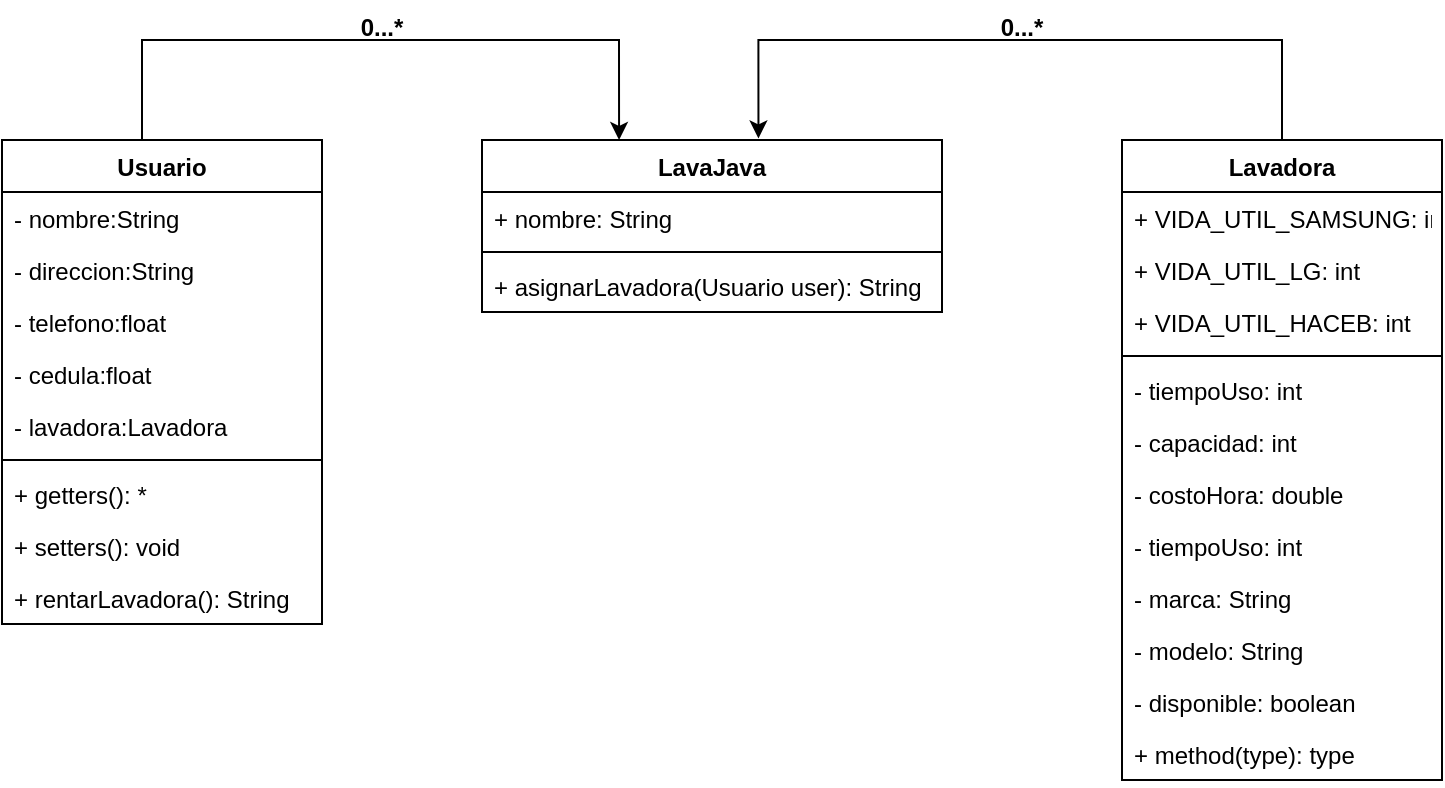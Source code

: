 <mxfile version="14.9.3" type="github">
  <diagram id="nXumchTq4_6fQVCmf7b5" name="Page-1">
    <mxGraphModel dx="1278" dy="489" grid="1" gridSize="10" guides="1" tooltips="1" connect="1" arrows="1" fold="1" page="1" pageScale="1" pageWidth="827" pageHeight="1169" math="0" shadow="0">
      <root>
        <mxCell id="0" />
        <mxCell id="1" parent="0" />
        <mxCell id="LjlsGnPqCwbg3GAt-NZt-34" style="edgeStyle=orthogonalEdgeStyle;rounded=0;orthogonalLoop=1;jettySize=auto;html=1;exitX=0.5;exitY=0;exitDx=0;exitDy=0;entryX=0.298;entryY=0;entryDx=0;entryDy=0;entryPerimeter=0;" parent="1" source="LjlsGnPqCwbg3GAt-NZt-1" target="LjlsGnPqCwbg3GAt-NZt-11" edge="1">
          <mxGeometry relative="1" as="geometry">
            <Array as="points">
              <mxPoint x="130" y="150" />
              <mxPoint x="369" y="150" />
            </Array>
          </mxGeometry>
        </mxCell>
        <mxCell id="LjlsGnPqCwbg3GAt-NZt-1" value="Usuario" style="swimlane;fontStyle=1;align=center;verticalAlign=top;childLayout=stackLayout;horizontal=1;startSize=26;horizontalStack=0;resizeParent=1;resizeParentMax=0;resizeLast=0;collapsible=1;marginBottom=0;" parent="1" vertex="1">
          <mxGeometry x="60" y="200" width="160" height="242" as="geometry" />
        </mxCell>
        <mxCell id="LjlsGnPqCwbg3GAt-NZt-2" value="- nombre:String&#xa;" style="text;strokeColor=none;fillColor=none;align=left;verticalAlign=top;spacingLeft=4;spacingRight=4;overflow=hidden;rotatable=0;points=[[0,0.5],[1,0.5]];portConstraint=eastwest;" parent="LjlsGnPqCwbg3GAt-NZt-1" vertex="1">
          <mxGeometry y="26" width="160" height="26" as="geometry" />
        </mxCell>
        <mxCell id="LjlsGnPqCwbg3GAt-NZt-5" value="- direccion:String&#xa;" style="text;strokeColor=none;fillColor=none;align=left;verticalAlign=top;spacingLeft=4;spacingRight=4;overflow=hidden;rotatable=0;points=[[0,0.5],[1,0.5]];portConstraint=eastwest;" parent="LjlsGnPqCwbg3GAt-NZt-1" vertex="1">
          <mxGeometry y="52" width="160" height="26" as="geometry" />
        </mxCell>
        <mxCell id="LjlsGnPqCwbg3GAt-NZt-6" value="- telefono:float&#xa;" style="text;strokeColor=none;fillColor=none;align=left;verticalAlign=top;spacingLeft=4;spacingRight=4;overflow=hidden;rotatable=0;points=[[0,0.5],[1,0.5]];portConstraint=eastwest;" parent="LjlsGnPqCwbg3GAt-NZt-1" vertex="1">
          <mxGeometry y="78" width="160" height="26" as="geometry" />
        </mxCell>
        <mxCell id="LjlsGnPqCwbg3GAt-NZt-7" value="- cedula:float&#xa;" style="text;strokeColor=none;fillColor=none;align=left;verticalAlign=top;spacingLeft=4;spacingRight=4;overflow=hidden;rotatable=0;points=[[0,0.5],[1,0.5]];portConstraint=eastwest;" parent="LjlsGnPqCwbg3GAt-NZt-1" vertex="1">
          <mxGeometry y="104" width="160" height="26" as="geometry" />
        </mxCell>
        <mxCell id="LjlsGnPqCwbg3GAt-NZt-8" value="- lavadora:Lavadora&#xa;" style="text;strokeColor=none;fillColor=none;align=left;verticalAlign=top;spacingLeft=4;spacingRight=4;overflow=hidden;rotatable=0;points=[[0,0.5],[1,0.5]];portConstraint=eastwest;" parent="LjlsGnPqCwbg3GAt-NZt-1" vertex="1">
          <mxGeometry y="130" width="160" height="26" as="geometry" />
        </mxCell>
        <mxCell id="LjlsGnPqCwbg3GAt-NZt-3" value="" style="line;strokeWidth=1;fillColor=none;align=left;verticalAlign=middle;spacingTop=-1;spacingLeft=3;spacingRight=3;rotatable=0;labelPosition=right;points=[];portConstraint=eastwest;" parent="LjlsGnPqCwbg3GAt-NZt-1" vertex="1">
          <mxGeometry y="156" width="160" height="8" as="geometry" />
        </mxCell>
        <mxCell id="LjlsGnPqCwbg3GAt-NZt-4" value="+ getters(): *" style="text;strokeColor=none;fillColor=none;align=left;verticalAlign=top;spacingLeft=4;spacingRight=4;overflow=hidden;rotatable=0;points=[[0,0.5],[1,0.5]];portConstraint=eastwest;" parent="LjlsGnPqCwbg3GAt-NZt-1" vertex="1">
          <mxGeometry y="164" width="160" height="26" as="geometry" />
        </mxCell>
        <mxCell id="LjlsGnPqCwbg3GAt-NZt-9" value="+ setters(): void" style="text;strokeColor=none;fillColor=none;align=left;verticalAlign=top;spacingLeft=4;spacingRight=4;overflow=hidden;rotatable=0;points=[[0,0.5],[1,0.5]];portConstraint=eastwest;" parent="LjlsGnPqCwbg3GAt-NZt-1" vertex="1">
          <mxGeometry y="190" width="160" height="26" as="geometry" />
        </mxCell>
        <mxCell id="LjlsGnPqCwbg3GAt-NZt-10" value="+ rentarLavadora(): String" style="text;strokeColor=none;fillColor=none;align=left;verticalAlign=top;spacingLeft=4;spacingRight=4;overflow=hidden;rotatable=0;points=[[0,0.5],[1,0.5]];portConstraint=eastwest;" parent="LjlsGnPqCwbg3GAt-NZt-1" vertex="1">
          <mxGeometry y="216" width="160" height="26" as="geometry" />
        </mxCell>
        <mxCell id="LjlsGnPqCwbg3GAt-NZt-11" value="LavaJava" style="swimlane;fontStyle=1;align=center;verticalAlign=top;childLayout=stackLayout;horizontal=1;startSize=26;horizontalStack=0;resizeParent=1;resizeParentMax=0;resizeLast=0;collapsible=1;marginBottom=0;" parent="1" vertex="1">
          <mxGeometry x="300" y="200" width="230" height="86" as="geometry" />
        </mxCell>
        <mxCell id="LjlsGnPqCwbg3GAt-NZt-12" value="+ nombre: String" style="text;strokeColor=none;fillColor=none;align=left;verticalAlign=top;spacingLeft=4;spacingRight=4;overflow=hidden;rotatable=0;points=[[0,0.5],[1,0.5]];portConstraint=eastwest;" parent="LjlsGnPqCwbg3GAt-NZt-11" vertex="1">
          <mxGeometry y="26" width="230" height="26" as="geometry" />
        </mxCell>
        <mxCell id="LjlsGnPqCwbg3GAt-NZt-13" value="" style="line;strokeWidth=1;fillColor=none;align=left;verticalAlign=middle;spacingTop=-1;spacingLeft=3;spacingRight=3;rotatable=0;labelPosition=right;points=[];portConstraint=eastwest;" parent="LjlsGnPqCwbg3GAt-NZt-11" vertex="1">
          <mxGeometry y="52" width="230" height="8" as="geometry" />
        </mxCell>
        <mxCell id="LjlsGnPqCwbg3GAt-NZt-14" value="+ asignarLavadora(Usuario user): String" style="text;strokeColor=none;fillColor=none;align=left;verticalAlign=top;spacingLeft=4;spacingRight=4;overflow=hidden;rotatable=0;points=[[0,0.5],[1,0.5]];portConstraint=eastwest;" parent="LjlsGnPqCwbg3GAt-NZt-11" vertex="1">
          <mxGeometry y="60" width="230" height="26" as="geometry" />
        </mxCell>
        <mxCell id="LjlsGnPqCwbg3GAt-NZt-39" style="edgeStyle=orthogonalEdgeStyle;rounded=0;orthogonalLoop=1;jettySize=auto;html=1;exitX=0.5;exitY=0;exitDx=0;exitDy=0;entryX=0.601;entryY=-0.009;entryDx=0;entryDy=0;entryPerimeter=0;" parent="1" source="LjlsGnPqCwbg3GAt-NZt-15" target="LjlsGnPqCwbg3GAt-NZt-11" edge="1">
          <mxGeometry relative="1" as="geometry">
            <Array as="points">
              <mxPoint x="700" y="150" />
              <mxPoint x="438" y="150" />
            </Array>
          </mxGeometry>
        </mxCell>
        <mxCell id="LjlsGnPqCwbg3GAt-NZt-15" value="Lavadora" style="swimlane;fontStyle=1;align=center;verticalAlign=top;childLayout=stackLayout;horizontal=1;startSize=26;horizontalStack=0;resizeParent=1;resizeParentMax=0;resizeLast=0;collapsible=1;marginBottom=0;" parent="1" vertex="1">
          <mxGeometry x="620" y="200" width="160" height="320" as="geometry" />
        </mxCell>
        <mxCell id="LjlsGnPqCwbg3GAt-NZt-16" value="+ VIDA_UTIL_SAMSUNG: int" style="text;strokeColor=none;fillColor=none;align=left;verticalAlign=top;spacingLeft=4;spacingRight=4;overflow=hidden;rotatable=0;points=[[0,0.5],[1,0.5]];portConstraint=eastwest;" parent="LjlsGnPqCwbg3GAt-NZt-15" vertex="1">
          <mxGeometry y="26" width="160" height="26" as="geometry" />
        </mxCell>
        <mxCell id="LjlsGnPqCwbg3GAt-NZt-20" value="+ VIDA_UTIL_LG: int" style="text;strokeColor=none;fillColor=none;align=left;verticalAlign=top;spacingLeft=4;spacingRight=4;overflow=hidden;rotatable=0;points=[[0,0.5],[1,0.5]];portConstraint=eastwest;" parent="LjlsGnPqCwbg3GAt-NZt-15" vertex="1">
          <mxGeometry y="52" width="160" height="26" as="geometry" />
        </mxCell>
        <mxCell id="LjlsGnPqCwbg3GAt-NZt-21" value="+ VIDA_UTIL_HACEB: int" style="text;strokeColor=none;fillColor=none;align=left;verticalAlign=top;spacingLeft=4;spacingRight=4;overflow=hidden;rotatable=0;points=[[0,0.5],[1,0.5]];portConstraint=eastwest;" parent="LjlsGnPqCwbg3GAt-NZt-15" vertex="1">
          <mxGeometry y="78" width="160" height="26" as="geometry" />
        </mxCell>
        <mxCell id="LjlsGnPqCwbg3GAt-NZt-17" value="" style="line;strokeWidth=1;fillColor=none;align=left;verticalAlign=middle;spacingTop=-1;spacingLeft=3;spacingRight=3;rotatable=0;labelPosition=right;points=[];portConstraint=eastwest;" parent="LjlsGnPqCwbg3GAt-NZt-15" vertex="1">
          <mxGeometry y="104" width="160" height="8" as="geometry" />
        </mxCell>
        <mxCell id="LjlsGnPqCwbg3GAt-NZt-22" value="- tiempoUso: int" style="text;strokeColor=none;fillColor=none;align=left;verticalAlign=top;spacingLeft=4;spacingRight=4;overflow=hidden;rotatable=0;points=[[0,0.5],[1,0.5]];portConstraint=eastwest;" parent="LjlsGnPqCwbg3GAt-NZt-15" vertex="1">
          <mxGeometry y="112" width="160" height="26" as="geometry" />
        </mxCell>
        <mxCell id="LjlsGnPqCwbg3GAt-NZt-23" value="- capacidad: int" style="text;strokeColor=none;fillColor=none;align=left;verticalAlign=top;spacingLeft=4;spacingRight=4;overflow=hidden;rotatable=0;points=[[0,0.5],[1,0.5]];portConstraint=eastwest;" parent="LjlsGnPqCwbg3GAt-NZt-15" vertex="1">
          <mxGeometry y="138" width="160" height="26" as="geometry" />
        </mxCell>
        <mxCell id="LjlsGnPqCwbg3GAt-NZt-24" value="- costoHora: double" style="text;strokeColor=none;fillColor=none;align=left;verticalAlign=top;spacingLeft=4;spacingRight=4;overflow=hidden;rotatable=0;points=[[0,0.5],[1,0.5]];portConstraint=eastwest;" parent="LjlsGnPqCwbg3GAt-NZt-15" vertex="1">
          <mxGeometry y="164" width="160" height="26" as="geometry" />
        </mxCell>
        <mxCell id="LjlsGnPqCwbg3GAt-NZt-25" value="- tiempoUso: int" style="text;strokeColor=none;fillColor=none;align=left;verticalAlign=top;spacingLeft=4;spacingRight=4;overflow=hidden;rotatable=0;points=[[0,0.5],[1,0.5]];portConstraint=eastwest;" parent="LjlsGnPqCwbg3GAt-NZt-15" vertex="1">
          <mxGeometry y="190" width="160" height="26" as="geometry" />
        </mxCell>
        <mxCell id="LjlsGnPqCwbg3GAt-NZt-26" value="- marca: String" style="text;strokeColor=none;fillColor=none;align=left;verticalAlign=top;spacingLeft=4;spacingRight=4;overflow=hidden;rotatable=0;points=[[0,0.5],[1,0.5]];portConstraint=eastwest;" parent="LjlsGnPqCwbg3GAt-NZt-15" vertex="1">
          <mxGeometry y="216" width="160" height="26" as="geometry" />
        </mxCell>
        <mxCell id="LjlsGnPqCwbg3GAt-NZt-27" value="- modelo: String" style="text;strokeColor=none;fillColor=none;align=left;verticalAlign=top;spacingLeft=4;spacingRight=4;overflow=hidden;rotatable=0;points=[[0,0.5],[1,0.5]];portConstraint=eastwest;" parent="LjlsGnPqCwbg3GAt-NZt-15" vertex="1">
          <mxGeometry y="242" width="160" height="26" as="geometry" />
        </mxCell>
        <mxCell id="LjlsGnPqCwbg3GAt-NZt-28" value="- disponible: boolean" style="text;strokeColor=none;fillColor=none;align=left;verticalAlign=top;spacingLeft=4;spacingRight=4;overflow=hidden;rotatable=0;points=[[0,0.5],[1,0.5]];portConstraint=eastwest;" parent="LjlsGnPqCwbg3GAt-NZt-15" vertex="1">
          <mxGeometry y="268" width="160" height="26" as="geometry" />
        </mxCell>
        <mxCell id="LjlsGnPqCwbg3GAt-NZt-18" value="+ method(type): type" style="text;strokeColor=none;fillColor=none;align=left;verticalAlign=top;spacingLeft=4;spacingRight=4;overflow=hidden;rotatable=0;points=[[0,0.5],[1,0.5]];portConstraint=eastwest;" parent="LjlsGnPqCwbg3GAt-NZt-15" vertex="1">
          <mxGeometry y="294" width="160" height="26" as="geometry" />
        </mxCell>
        <mxCell id="LjlsGnPqCwbg3GAt-NZt-35" value="0...*" style="text;align=center;fontStyle=1;verticalAlign=middle;spacingLeft=3;spacingRight=3;strokeColor=none;rotatable=0;points=[[0,0.5],[1,0.5]];portConstraint=eastwest;" parent="1" vertex="1">
          <mxGeometry x="210" y="130" width="80" height="26" as="geometry" />
        </mxCell>
        <mxCell id="LjlsGnPqCwbg3GAt-NZt-40" value="0...*" style="text;align=center;fontStyle=1;verticalAlign=middle;spacingLeft=3;spacingRight=3;strokeColor=none;rotatable=0;points=[[0,0.5],[1,0.5]];portConstraint=eastwest;" parent="1" vertex="1">
          <mxGeometry x="530" y="130" width="80" height="26" as="geometry" />
        </mxCell>
      </root>
    </mxGraphModel>
  </diagram>
</mxfile>
